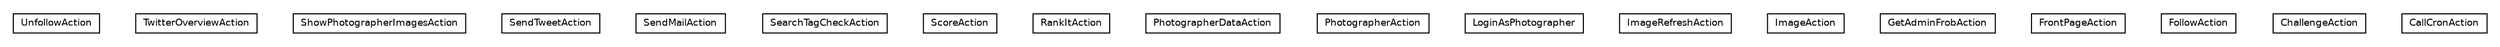 #!/usr/local/bin/dot
#
# Class diagram 
# Generated by UmlGraph version 4.6 (http://www.spinellis.gr/sw/umlgraph)
#

digraph G {
	edge [fontname="Helvetica",fontsize=10,labelfontname="Helvetica",labelfontsize=10];
	node [fontname="Helvetica",fontsize=10,shape=plaintext];
	// net.chrissearle.flickrvote.web.admin.UnfollowAction
	c67 [label=<<table border="0" cellborder="1" cellspacing="0" cellpadding="2" port="p" href="./UnfollowAction.html">
		<tr><td><table border="0" cellspacing="0" cellpadding="1">
			<tr><td> UnfollowAction </td></tr>
		</table></td></tr>
		</table>>, fontname="Helvetica", fontcolor="black", fontsize=9.0];
	// net.chrissearle.flickrvote.web.admin.TwitterOverviewAction
	c68 [label=<<table border="0" cellborder="1" cellspacing="0" cellpadding="2" port="p" href="./TwitterOverviewAction.html">
		<tr><td><table border="0" cellspacing="0" cellpadding="1">
			<tr><td> TwitterOverviewAction </td></tr>
		</table></td></tr>
		</table>>, fontname="Helvetica", fontcolor="black", fontsize=9.0];
	// net.chrissearle.flickrvote.web.admin.ShowPhotographerImagesAction
	c69 [label=<<table border="0" cellborder="1" cellspacing="0" cellpadding="2" port="p" href="./ShowPhotographerImagesAction.html">
		<tr><td><table border="0" cellspacing="0" cellpadding="1">
			<tr><td> ShowPhotographerImagesAction </td></tr>
		</table></td></tr>
		</table>>, fontname="Helvetica", fontcolor="black", fontsize=9.0];
	// net.chrissearle.flickrvote.web.admin.SendTweetAction
	c70 [label=<<table border="0" cellborder="1" cellspacing="0" cellpadding="2" port="p" href="./SendTweetAction.html">
		<tr><td><table border="0" cellspacing="0" cellpadding="1">
			<tr><td> SendTweetAction </td></tr>
		</table></td></tr>
		</table>>, fontname="Helvetica", fontcolor="black", fontsize=9.0];
	// net.chrissearle.flickrvote.web.admin.SendMailAction
	c71 [label=<<table border="0" cellborder="1" cellspacing="0" cellpadding="2" port="p" href="./SendMailAction.html">
		<tr><td><table border="0" cellspacing="0" cellpadding="1">
			<tr><td> SendMailAction </td></tr>
		</table></td></tr>
		</table>>, fontname="Helvetica", fontcolor="black", fontsize=9.0];
	// net.chrissearle.flickrvote.web.admin.SearchTagCheckAction
	c72 [label=<<table border="0" cellborder="1" cellspacing="0" cellpadding="2" port="p" href="./SearchTagCheckAction.html">
		<tr><td><table border="0" cellspacing="0" cellpadding="1">
			<tr><td> SearchTagCheckAction </td></tr>
		</table></td></tr>
		</table>>, fontname="Helvetica", fontcolor="black", fontsize=9.0];
	// net.chrissearle.flickrvote.web.admin.ScoreAction
	c73 [label=<<table border="0" cellborder="1" cellspacing="0" cellpadding="2" port="p" href="./ScoreAction.html">
		<tr><td><table border="0" cellspacing="0" cellpadding="1">
			<tr><td> ScoreAction </td></tr>
		</table></td></tr>
		</table>>, fontname="Helvetica", fontcolor="black", fontsize=9.0];
	// net.chrissearle.flickrvote.web.admin.RankItAction
	c74 [label=<<table border="0" cellborder="1" cellspacing="0" cellpadding="2" port="p" href="./RankItAction.html">
		<tr><td><table border="0" cellspacing="0" cellpadding="1">
			<tr><td> RankItAction </td></tr>
		</table></td></tr>
		</table>>, fontname="Helvetica", fontcolor="black", fontsize=9.0];
	// net.chrissearle.flickrvote.web.admin.PhotographerDataAction
	c75 [label=<<table border="0" cellborder="1" cellspacing="0" cellpadding="2" port="p" href="./PhotographerDataAction.html">
		<tr><td><table border="0" cellspacing="0" cellpadding="1">
			<tr><td> PhotographerDataAction </td></tr>
		</table></td></tr>
		</table>>, fontname="Helvetica", fontcolor="black", fontsize=9.0];
	// net.chrissearle.flickrvote.web.admin.PhotographerAction
	c76 [label=<<table border="0" cellborder="1" cellspacing="0" cellpadding="2" port="p" href="./PhotographerAction.html">
		<tr><td><table border="0" cellspacing="0" cellpadding="1">
			<tr><td> PhotographerAction </td></tr>
		</table></td></tr>
		</table>>, fontname="Helvetica", fontcolor="black", fontsize=9.0];
	// net.chrissearle.flickrvote.web.admin.LoginAsPhotographer
	c77 [label=<<table border="0" cellborder="1" cellspacing="0" cellpadding="2" port="p" href="./LoginAsPhotographer.html">
		<tr><td><table border="0" cellspacing="0" cellpadding="1">
			<tr><td> LoginAsPhotographer </td></tr>
		</table></td></tr>
		</table>>, fontname="Helvetica", fontcolor="black", fontsize=9.0];
	// net.chrissearle.flickrvote.web.admin.ImageRefreshAction
	c78 [label=<<table border="0" cellborder="1" cellspacing="0" cellpadding="2" port="p" href="./ImageRefreshAction.html">
		<tr><td><table border="0" cellspacing="0" cellpadding="1">
			<tr><td> ImageRefreshAction </td></tr>
		</table></td></tr>
		</table>>, fontname="Helvetica", fontcolor="black", fontsize=9.0];
	// net.chrissearle.flickrvote.web.admin.ImageAction
	c79 [label=<<table border="0" cellborder="1" cellspacing="0" cellpadding="2" port="p" href="./ImageAction.html">
		<tr><td><table border="0" cellspacing="0" cellpadding="1">
			<tr><td> ImageAction </td></tr>
		</table></td></tr>
		</table>>, fontname="Helvetica", fontcolor="black", fontsize=9.0];
	// net.chrissearle.flickrvote.web.admin.GetAdminFrobAction
	c80 [label=<<table border="0" cellborder="1" cellspacing="0" cellpadding="2" port="p" href="./GetAdminFrobAction.html">
		<tr><td><table border="0" cellspacing="0" cellpadding="1">
			<tr><td> GetAdminFrobAction </td></tr>
		</table></td></tr>
		</table>>, fontname="Helvetica", fontcolor="black", fontsize=9.0];
	// net.chrissearle.flickrvote.web.admin.FrontPageAction
	c81 [label=<<table border="0" cellborder="1" cellspacing="0" cellpadding="2" port="p" href="./FrontPageAction.html">
		<tr><td><table border="0" cellspacing="0" cellpadding="1">
			<tr><td> FrontPageAction </td></tr>
		</table></td></tr>
		</table>>, fontname="Helvetica", fontcolor="black", fontsize=9.0];
	// net.chrissearle.flickrvote.web.admin.FollowAction
	c82 [label=<<table border="0" cellborder="1" cellspacing="0" cellpadding="2" port="p" href="./FollowAction.html">
		<tr><td><table border="0" cellspacing="0" cellpadding="1">
			<tr><td> FollowAction </td></tr>
		</table></td></tr>
		</table>>, fontname="Helvetica", fontcolor="black", fontsize=9.0];
	// net.chrissearle.flickrvote.web.admin.ChallengeAction
	c83 [label=<<table border="0" cellborder="1" cellspacing="0" cellpadding="2" port="p" href="./ChallengeAction.html">
		<tr><td><table border="0" cellspacing="0" cellpadding="1">
			<tr><td> ChallengeAction </td></tr>
		</table></td></tr>
		</table>>, fontname="Helvetica", fontcolor="black", fontsize=9.0];
	// net.chrissearle.flickrvote.web.admin.CallCronAction
	c84 [label=<<table border="0" cellborder="1" cellspacing="0" cellpadding="2" port="p" href="./CallCronAction.html">
		<tr><td><table border="0" cellspacing="0" cellpadding="1">
			<tr><td> CallCronAction </td></tr>
		</table></td></tr>
		</table>>, fontname="Helvetica", fontcolor="black", fontsize=9.0];
}

